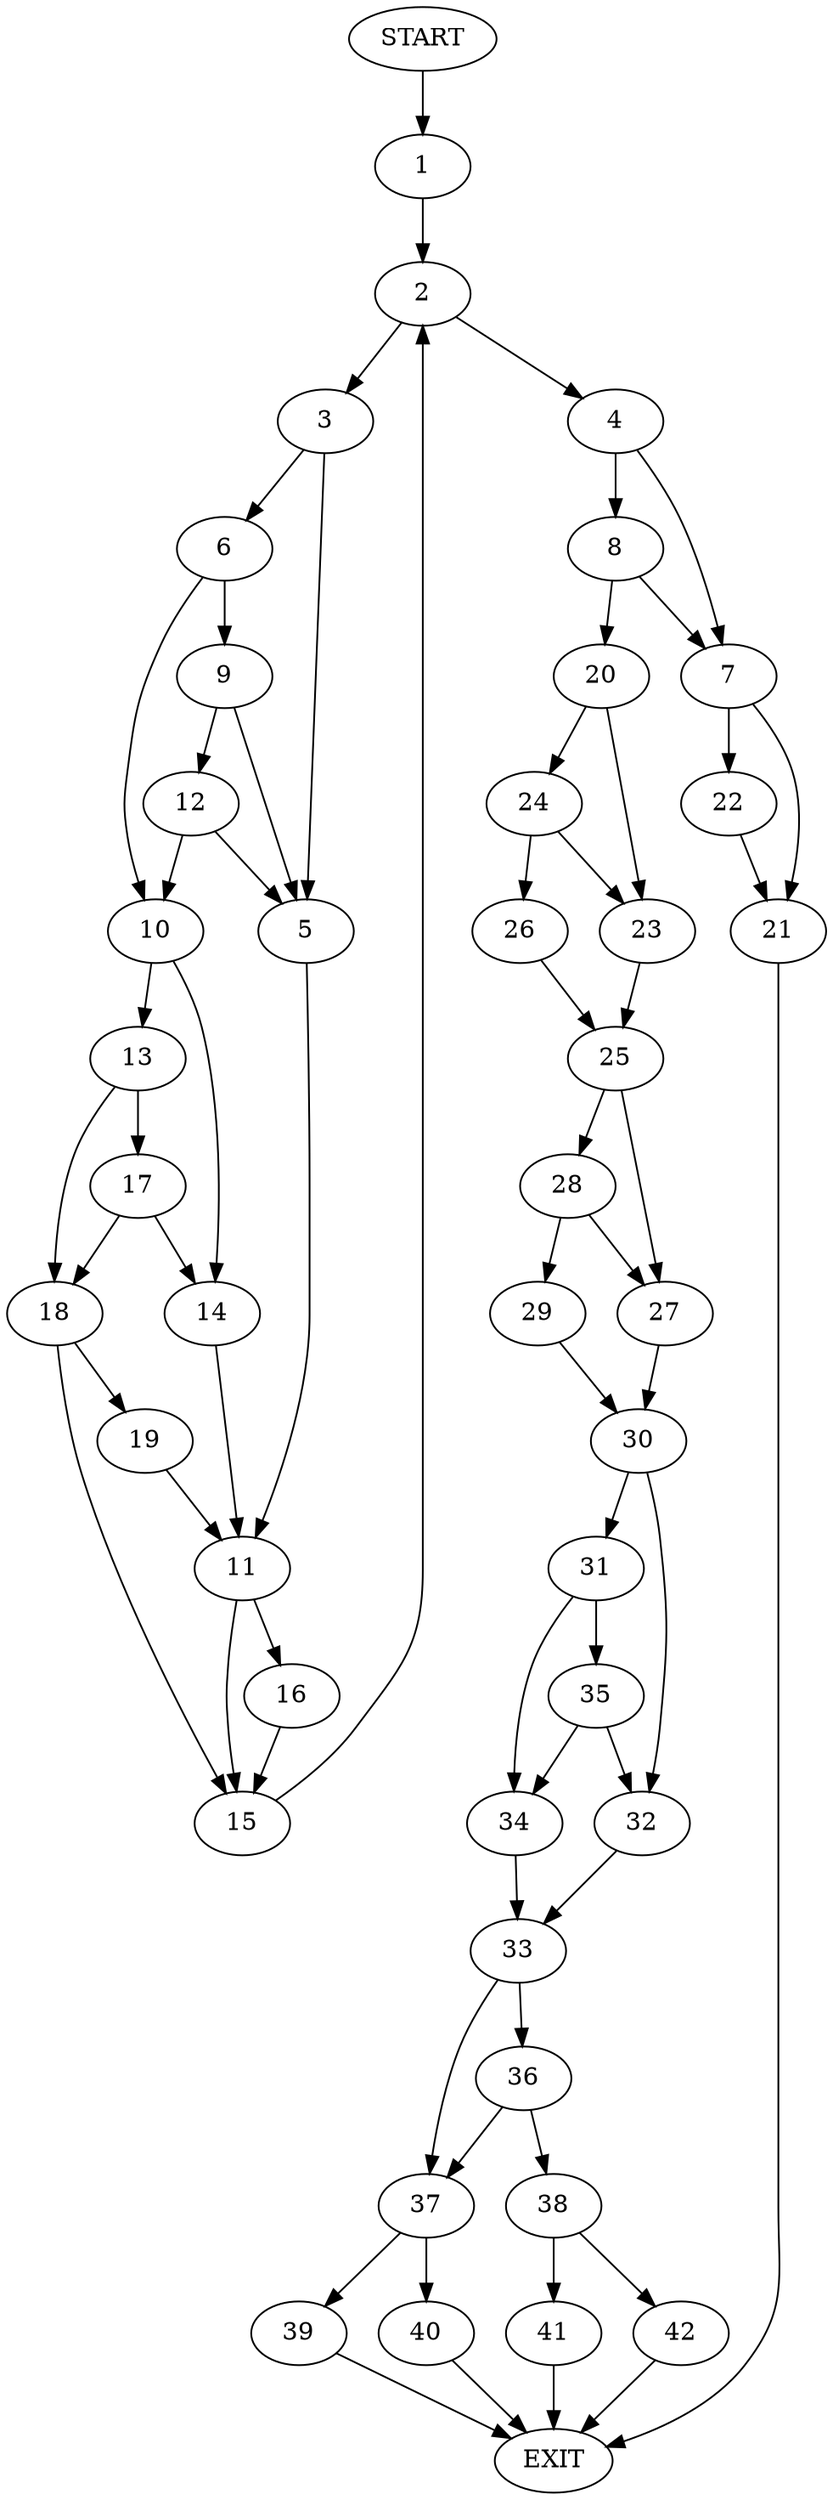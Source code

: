 digraph {
0 [label="START"]
43 [label="EXIT"]
0 -> 1
1 -> 2
2 -> 3
2 -> 4
3 -> 5
3 -> 6
4 -> 7
4 -> 8
6 -> 9
6 -> 10
5 -> 11
9 -> 5
9 -> 12
10 -> 13
10 -> 14
12 -> 5
12 -> 10
11 -> 15
11 -> 16
14 -> 11
13 -> 17
13 -> 18
17 -> 14
17 -> 18
18 -> 19
18 -> 15
15 -> 2
19 -> 11
16 -> 15
8 -> 7
8 -> 20
7 -> 21
7 -> 22
20 -> 23
20 -> 24
21 -> 43
22 -> 21
23 -> 25
24 -> 26
24 -> 23
26 -> 25
25 -> 27
25 -> 28
28 -> 27
28 -> 29
27 -> 30
29 -> 30
30 -> 31
30 -> 32
32 -> 33
31 -> 34
31 -> 35
35 -> 34
35 -> 32
34 -> 33
33 -> 36
33 -> 37
36 -> 37
36 -> 38
37 -> 39
37 -> 40
38 -> 41
38 -> 42
42 -> 43
41 -> 43
39 -> 43
40 -> 43
}
